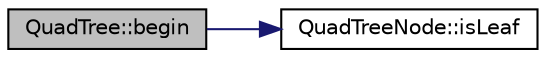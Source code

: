 digraph "QuadTree::begin"
{
  edge [fontname="Helvetica",fontsize="10",labelfontname="Helvetica",labelfontsize="10"];
  node [fontname="Helvetica",fontsize="10",shape=record];
  rankdir="LR";
  Node1 [label="QuadTree::begin",height=0.2,width=0.4,color="black", fillcolor="grey75", style="filled" fontcolor="black"];
  Node1 -> Node2 [color="midnightblue",fontsize="10",style="solid",fontname="Helvetica"];
  Node2 [label="QuadTreeNode::isLeaf",height=0.2,width=0.4,color="black", fillcolor="white", style="filled",URL="$class_quad_tree_node.html#a9c6c010af46e16c4c2829b867055528b",tooltip="Csomópontról eldönti hogy levél-e."];
}
